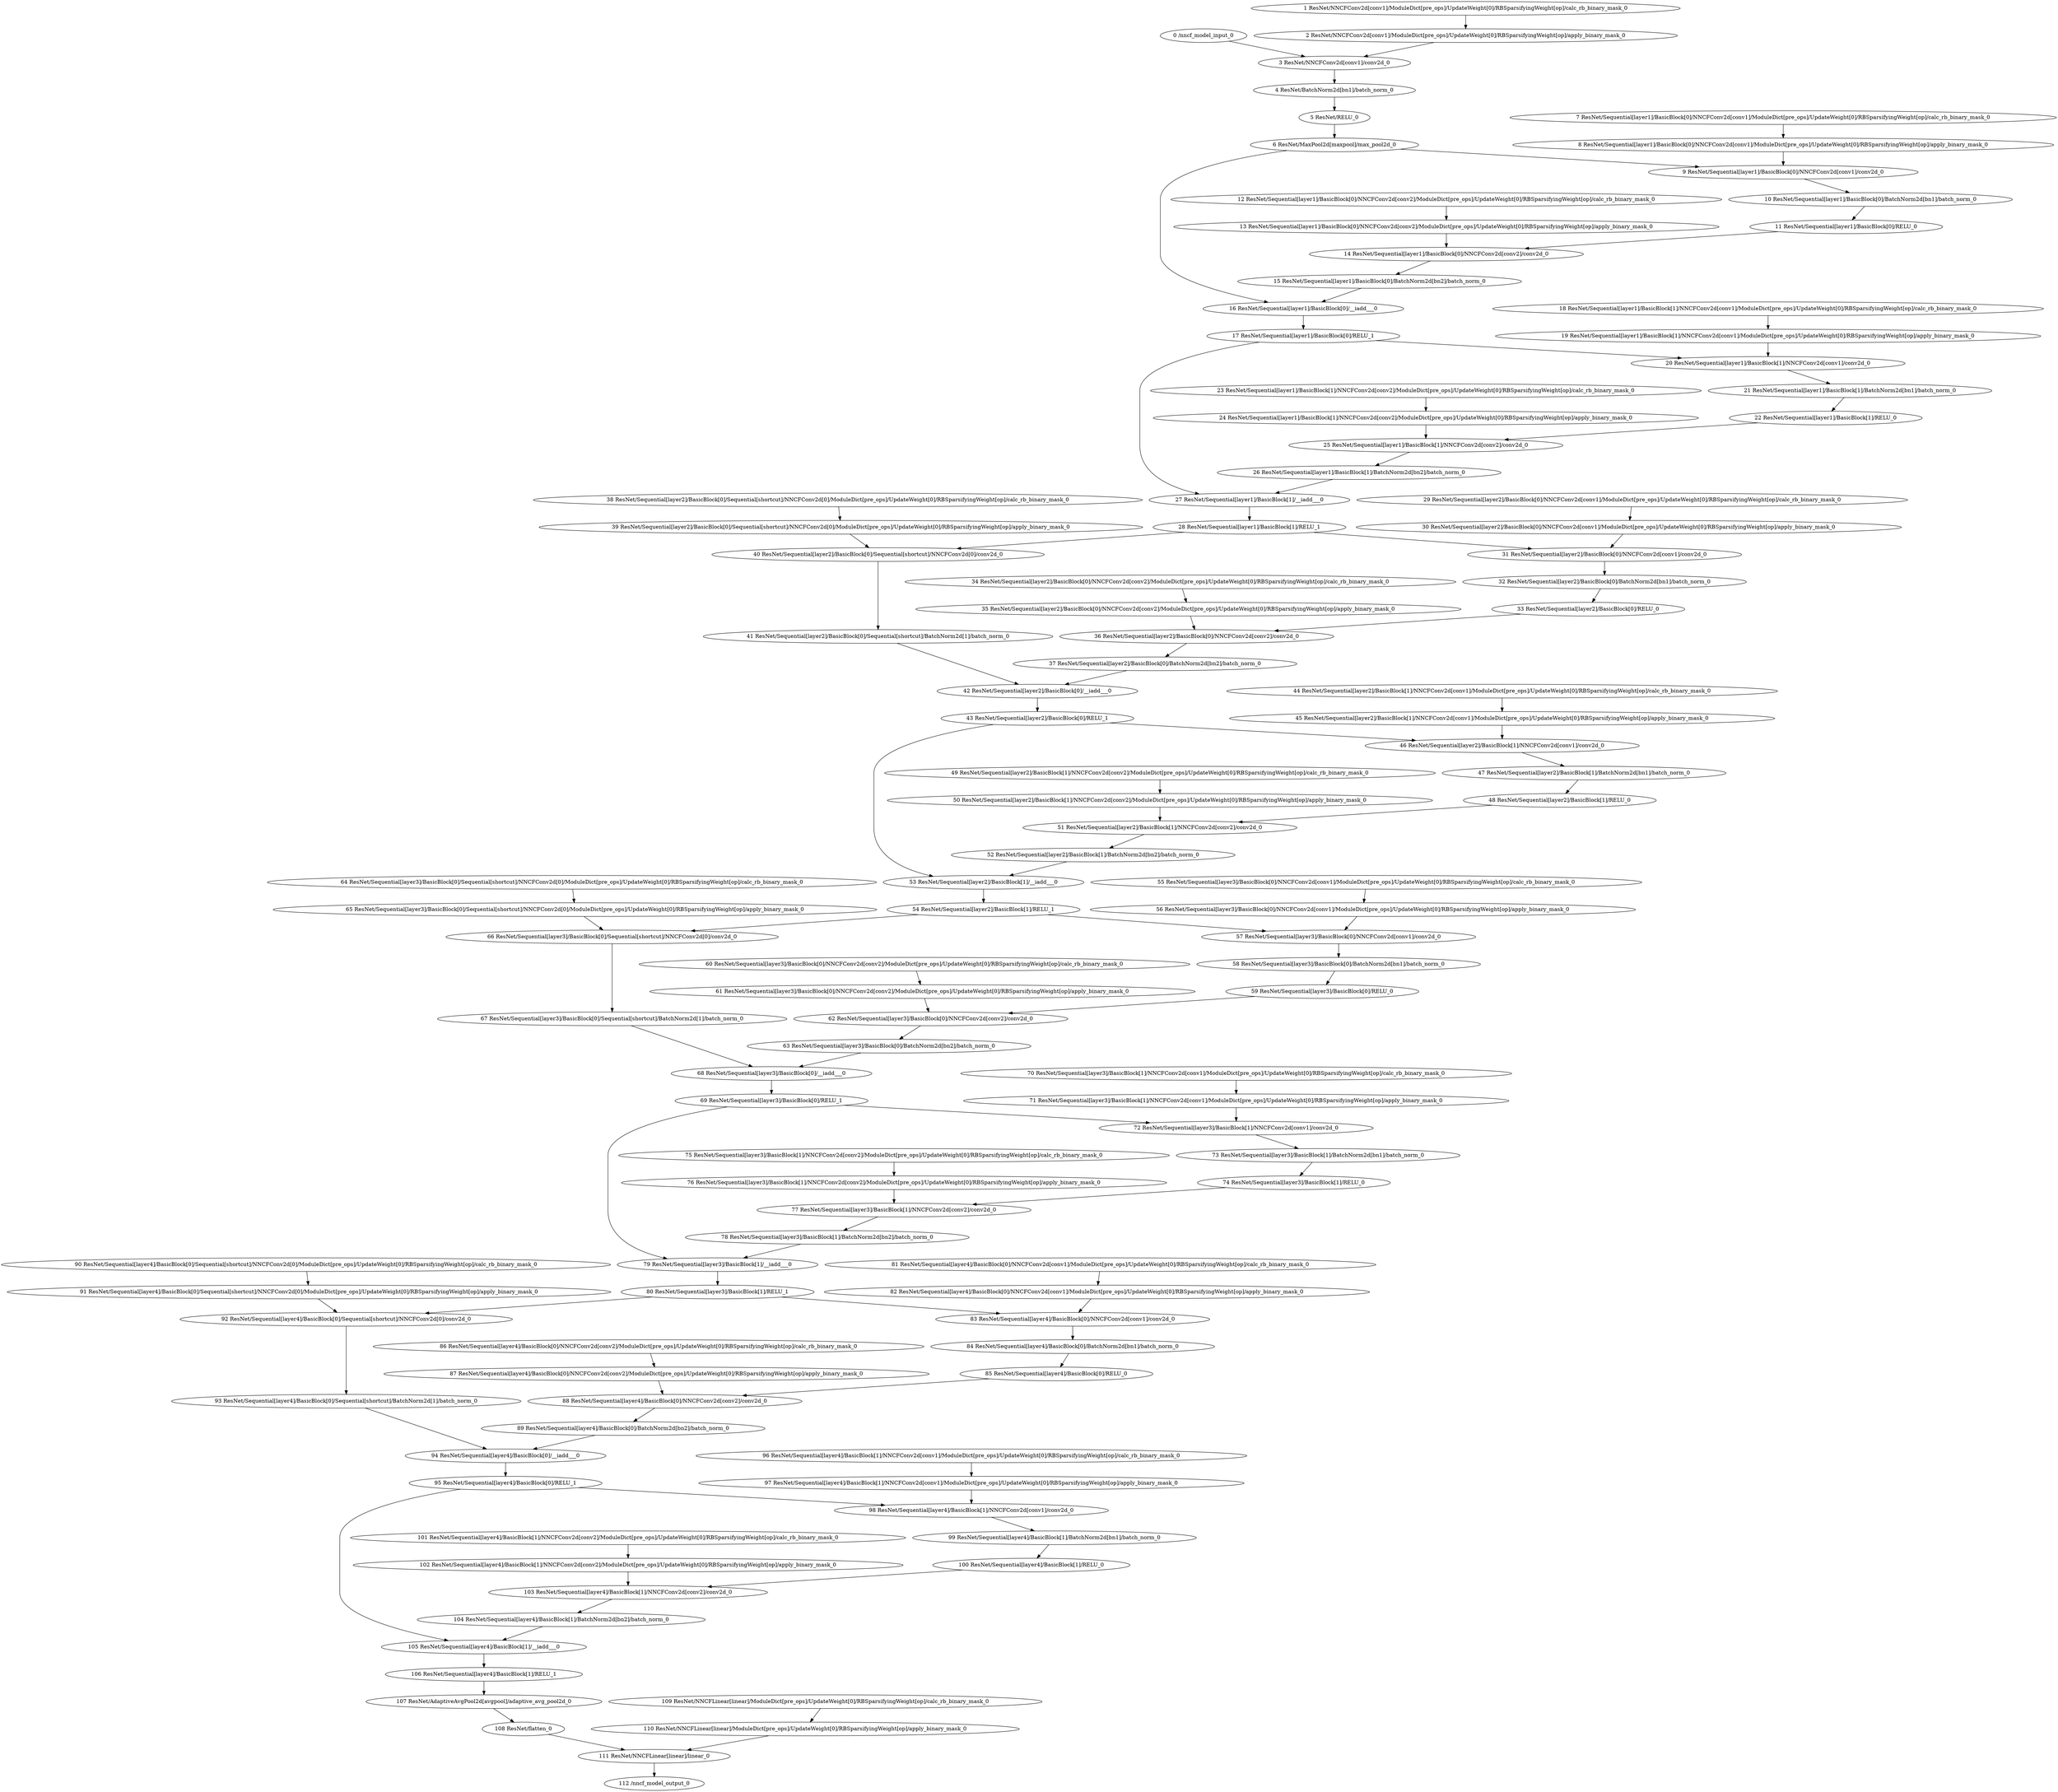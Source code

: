 strict digraph  {
"0 /nncf_model_input_0" [id=0, type=nncf_model_input];
"1 ResNet/NNCFConv2d[conv1]/ModuleDict[pre_ops]/UpdateWeight[0]/RBSparsifyingWeight[op]/calc_rb_binary_mask_0" [id=1, type=calc_rb_binary_mask];
"2 ResNet/NNCFConv2d[conv1]/ModuleDict[pre_ops]/UpdateWeight[0]/RBSparsifyingWeight[op]/apply_binary_mask_0" [id=2, type=apply_binary_mask];
"3 ResNet/NNCFConv2d[conv1]/conv2d_0" [id=3, type=conv2d];
"4 ResNet/BatchNorm2d[bn1]/batch_norm_0" [id=4, type=batch_norm];
"5 ResNet/RELU_0" [id=5, type=RELU];
"6 ResNet/MaxPool2d[maxpool]/max_pool2d_0" [id=6, type=max_pool2d];
"7 ResNet/Sequential[layer1]/BasicBlock[0]/NNCFConv2d[conv1]/ModuleDict[pre_ops]/UpdateWeight[0]/RBSparsifyingWeight[op]/calc_rb_binary_mask_0" [id=7, type=calc_rb_binary_mask];
"8 ResNet/Sequential[layer1]/BasicBlock[0]/NNCFConv2d[conv1]/ModuleDict[pre_ops]/UpdateWeight[0]/RBSparsifyingWeight[op]/apply_binary_mask_0" [id=8, type=apply_binary_mask];
"9 ResNet/Sequential[layer1]/BasicBlock[0]/NNCFConv2d[conv1]/conv2d_0" [id=9, type=conv2d];
"10 ResNet/Sequential[layer1]/BasicBlock[0]/BatchNorm2d[bn1]/batch_norm_0" [id=10, type=batch_norm];
"11 ResNet/Sequential[layer1]/BasicBlock[0]/RELU_0" [id=11, type=RELU];
"12 ResNet/Sequential[layer1]/BasicBlock[0]/NNCFConv2d[conv2]/ModuleDict[pre_ops]/UpdateWeight[0]/RBSparsifyingWeight[op]/calc_rb_binary_mask_0" [id=12, type=calc_rb_binary_mask];
"13 ResNet/Sequential[layer1]/BasicBlock[0]/NNCFConv2d[conv2]/ModuleDict[pre_ops]/UpdateWeight[0]/RBSparsifyingWeight[op]/apply_binary_mask_0" [id=13, type=apply_binary_mask];
"14 ResNet/Sequential[layer1]/BasicBlock[0]/NNCFConv2d[conv2]/conv2d_0" [id=14, type=conv2d];
"15 ResNet/Sequential[layer1]/BasicBlock[0]/BatchNorm2d[bn2]/batch_norm_0" [id=15, type=batch_norm];
"16 ResNet/Sequential[layer1]/BasicBlock[0]/__iadd___0" [id=16, type=__iadd__];
"17 ResNet/Sequential[layer1]/BasicBlock[0]/RELU_1" [id=17, type=RELU];
"18 ResNet/Sequential[layer1]/BasicBlock[1]/NNCFConv2d[conv1]/ModuleDict[pre_ops]/UpdateWeight[0]/RBSparsifyingWeight[op]/calc_rb_binary_mask_0" [id=18, type=calc_rb_binary_mask];
"19 ResNet/Sequential[layer1]/BasicBlock[1]/NNCFConv2d[conv1]/ModuleDict[pre_ops]/UpdateWeight[0]/RBSparsifyingWeight[op]/apply_binary_mask_0" [id=19, type=apply_binary_mask];
"20 ResNet/Sequential[layer1]/BasicBlock[1]/NNCFConv2d[conv1]/conv2d_0" [id=20, type=conv2d];
"21 ResNet/Sequential[layer1]/BasicBlock[1]/BatchNorm2d[bn1]/batch_norm_0" [id=21, type=batch_norm];
"22 ResNet/Sequential[layer1]/BasicBlock[1]/RELU_0" [id=22, type=RELU];
"23 ResNet/Sequential[layer1]/BasicBlock[1]/NNCFConv2d[conv2]/ModuleDict[pre_ops]/UpdateWeight[0]/RBSparsifyingWeight[op]/calc_rb_binary_mask_0" [id=23, type=calc_rb_binary_mask];
"24 ResNet/Sequential[layer1]/BasicBlock[1]/NNCFConv2d[conv2]/ModuleDict[pre_ops]/UpdateWeight[0]/RBSparsifyingWeight[op]/apply_binary_mask_0" [id=24, type=apply_binary_mask];
"25 ResNet/Sequential[layer1]/BasicBlock[1]/NNCFConv2d[conv2]/conv2d_0" [id=25, type=conv2d];
"26 ResNet/Sequential[layer1]/BasicBlock[1]/BatchNorm2d[bn2]/batch_norm_0" [id=26, type=batch_norm];
"27 ResNet/Sequential[layer1]/BasicBlock[1]/__iadd___0" [id=27, type=__iadd__];
"28 ResNet/Sequential[layer1]/BasicBlock[1]/RELU_1" [id=28, type=RELU];
"29 ResNet/Sequential[layer2]/BasicBlock[0]/NNCFConv2d[conv1]/ModuleDict[pre_ops]/UpdateWeight[0]/RBSparsifyingWeight[op]/calc_rb_binary_mask_0" [id=29, type=calc_rb_binary_mask];
"30 ResNet/Sequential[layer2]/BasicBlock[0]/NNCFConv2d[conv1]/ModuleDict[pre_ops]/UpdateWeight[0]/RBSparsifyingWeight[op]/apply_binary_mask_0" [id=30, type=apply_binary_mask];
"31 ResNet/Sequential[layer2]/BasicBlock[0]/NNCFConv2d[conv1]/conv2d_0" [id=31, type=conv2d];
"32 ResNet/Sequential[layer2]/BasicBlock[0]/BatchNorm2d[bn1]/batch_norm_0" [id=32, type=batch_norm];
"33 ResNet/Sequential[layer2]/BasicBlock[0]/RELU_0" [id=33, type=RELU];
"34 ResNet/Sequential[layer2]/BasicBlock[0]/NNCFConv2d[conv2]/ModuleDict[pre_ops]/UpdateWeight[0]/RBSparsifyingWeight[op]/calc_rb_binary_mask_0" [id=34, type=calc_rb_binary_mask];
"35 ResNet/Sequential[layer2]/BasicBlock[0]/NNCFConv2d[conv2]/ModuleDict[pre_ops]/UpdateWeight[0]/RBSparsifyingWeight[op]/apply_binary_mask_0" [id=35, type=apply_binary_mask];
"36 ResNet/Sequential[layer2]/BasicBlock[0]/NNCFConv2d[conv2]/conv2d_0" [id=36, type=conv2d];
"37 ResNet/Sequential[layer2]/BasicBlock[0]/BatchNorm2d[bn2]/batch_norm_0" [id=37, type=batch_norm];
"38 ResNet/Sequential[layer2]/BasicBlock[0]/Sequential[shortcut]/NNCFConv2d[0]/ModuleDict[pre_ops]/UpdateWeight[0]/RBSparsifyingWeight[op]/calc_rb_binary_mask_0" [id=38, type=calc_rb_binary_mask];
"39 ResNet/Sequential[layer2]/BasicBlock[0]/Sequential[shortcut]/NNCFConv2d[0]/ModuleDict[pre_ops]/UpdateWeight[0]/RBSparsifyingWeight[op]/apply_binary_mask_0" [id=39, type=apply_binary_mask];
"40 ResNet/Sequential[layer2]/BasicBlock[0]/Sequential[shortcut]/NNCFConv2d[0]/conv2d_0" [id=40, type=conv2d];
"41 ResNet/Sequential[layer2]/BasicBlock[0]/Sequential[shortcut]/BatchNorm2d[1]/batch_norm_0" [id=41, type=batch_norm];
"42 ResNet/Sequential[layer2]/BasicBlock[0]/__iadd___0" [id=42, type=__iadd__];
"43 ResNet/Sequential[layer2]/BasicBlock[0]/RELU_1" [id=43, type=RELU];
"44 ResNet/Sequential[layer2]/BasicBlock[1]/NNCFConv2d[conv1]/ModuleDict[pre_ops]/UpdateWeight[0]/RBSparsifyingWeight[op]/calc_rb_binary_mask_0" [id=44, type=calc_rb_binary_mask];
"45 ResNet/Sequential[layer2]/BasicBlock[1]/NNCFConv2d[conv1]/ModuleDict[pre_ops]/UpdateWeight[0]/RBSparsifyingWeight[op]/apply_binary_mask_0" [id=45, type=apply_binary_mask];
"46 ResNet/Sequential[layer2]/BasicBlock[1]/NNCFConv2d[conv1]/conv2d_0" [id=46, type=conv2d];
"47 ResNet/Sequential[layer2]/BasicBlock[1]/BatchNorm2d[bn1]/batch_norm_0" [id=47, type=batch_norm];
"48 ResNet/Sequential[layer2]/BasicBlock[1]/RELU_0" [id=48, type=RELU];
"49 ResNet/Sequential[layer2]/BasicBlock[1]/NNCFConv2d[conv2]/ModuleDict[pre_ops]/UpdateWeight[0]/RBSparsifyingWeight[op]/calc_rb_binary_mask_0" [id=49, type=calc_rb_binary_mask];
"50 ResNet/Sequential[layer2]/BasicBlock[1]/NNCFConv2d[conv2]/ModuleDict[pre_ops]/UpdateWeight[0]/RBSparsifyingWeight[op]/apply_binary_mask_0" [id=50, type=apply_binary_mask];
"51 ResNet/Sequential[layer2]/BasicBlock[1]/NNCFConv2d[conv2]/conv2d_0" [id=51, type=conv2d];
"52 ResNet/Sequential[layer2]/BasicBlock[1]/BatchNorm2d[bn2]/batch_norm_0" [id=52, type=batch_norm];
"53 ResNet/Sequential[layer2]/BasicBlock[1]/__iadd___0" [id=53, type=__iadd__];
"54 ResNet/Sequential[layer2]/BasicBlock[1]/RELU_1" [id=54, type=RELU];
"55 ResNet/Sequential[layer3]/BasicBlock[0]/NNCFConv2d[conv1]/ModuleDict[pre_ops]/UpdateWeight[0]/RBSparsifyingWeight[op]/calc_rb_binary_mask_0" [id=55, type=calc_rb_binary_mask];
"56 ResNet/Sequential[layer3]/BasicBlock[0]/NNCFConv2d[conv1]/ModuleDict[pre_ops]/UpdateWeight[0]/RBSparsifyingWeight[op]/apply_binary_mask_0" [id=56, type=apply_binary_mask];
"57 ResNet/Sequential[layer3]/BasicBlock[0]/NNCFConv2d[conv1]/conv2d_0" [id=57, type=conv2d];
"58 ResNet/Sequential[layer3]/BasicBlock[0]/BatchNorm2d[bn1]/batch_norm_0" [id=58, type=batch_norm];
"59 ResNet/Sequential[layer3]/BasicBlock[0]/RELU_0" [id=59, type=RELU];
"60 ResNet/Sequential[layer3]/BasicBlock[0]/NNCFConv2d[conv2]/ModuleDict[pre_ops]/UpdateWeight[0]/RBSparsifyingWeight[op]/calc_rb_binary_mask_0" [id=60, type=calc_rb_binary_mask];
"61 ResNet/Sequential[layer3]/BasicBlock[0]/NNCFConv2d[conv2]/ModuleDict[pre_ops]/UpdateWeight[0]/RBSparsifyingWeight[op]/apply_binary_mask_0" [id=61, type=apply_binary_mask];
"62 ResNet/Sequential[layer3]/BasicBlock[0]/NNCFConv2d[conv2]/conv2d_0" [id=62, type=conv2d];
"63 ResNet/Sequential[layer3]/BasicBlock[0]/BatchNorm2d[bn2]/batch_norm_0" [id=63, type=batch_norm];
"64 ResNet/Sequential[layer3]/BasicBlock[0]/Sequential[shortcut]/NNCFConv2d[0]/ModuleDict[pre_ops]/UpdateWeight[0]/RBSparsifyingWeight[op]/calc_rb_binary_mask_0" [id=64, type=calc_rb_binary_mask];
"65 ResNet/Sequential[layer3]/BasicBlock[0]/Sequential[shortcut]/NNCFConv2d[0]/ModuleDict[pre_ops]/UpdateWeight[0]/RBSparsifyingWeight[op]/apply_binary_mask_0" [id=65, type=apply_binary_mask];
"66 ResNet/Sequential[layer3]/BasicBlock[0]/Sequential[shortcut]/NNCFConv2d[0]/conv2d_0" [id=66, type=conv2d];
"67 ResNet/Sequential[layer3]/BasicBlock[0]/Sequential[shortcut]/BatchNorm2d[1]/batch_norm_0" [id=67, type=batch_norm];
"68 ResNet/Sequential[layer3]/BasicBlock[0]/__iadd___0" [id=68, type=__iadd__];
"69 ResNet/Sequential[layer3]/BasicBlock[0]/RELU_1" [id=69, type=RELU];
"70 ResNet/Sequential[layer3]/BasicBlock[1]/NNCFConv2d[conv1]/ModuleDict[pre_ops]/UpdateWeight[0]/RBSparsifyingWeight[op]/calc_rb_binary_mask_0" [id=70, type=calc_rb_binary_mask];
"71 ResNet/Sequential[layer3]/BasicBlock[1]/NNCFConv2d[conv1]/ModuleDict[pre_ops]/UpdateWeight[0]/RBSparsifyingWeight[op]/apply_binary_mask_0" [id=71, type=apply_binary_mask];
"72 ResNet/Sequential[layer3]/BasicBlock[1]/NNCFConv2d[conv1]/conv2d_0" [id=72, type=conv2d];
"73 ResNet/Sequential[layer3]/BasicBlock[1]/BatchNorm2d[bn1]/batch_norm_0" [id=73, type=batch_norm];
"74 ResNet/Sequential[layer3]/BasicBlock[1]/RELU_0" [id=74, type=RELU];
"75 ResNet/Sequential[layer3]/BasicBlock[1]/NNCFConv2d[conv2]/ModuleDict[pre_ops]/UpdateWeight[0]/RBSparsifyingWeight[op]/calc_rb_binary_mask_0" [id=75, type=calc_rb_binary_mask];
"76 ResNet/Sequential[layer3]/BasicBlock[1]/NNCFConv2d[conv2]/ModuleDict[pre_ops]/UpdateWeight[0]/RBSparsifyingWeight[op]/apply_binary_mask_0" [id=76, type=apply_binary_mask];
"77 ResNet/Sequential[layer3]/BasicBlock[1]/NNCFConv2d[conv2]/conv2d_0" [id=77, type=conv2d];
"78 ResNet/Sequential[layer3]/BasicBlock[1]/BatchNorm2d[bn2]/batch_norm_0" [id=78, type=batch_norm];
"79 ResNet/Sequential[layer3]/BasicBlock[1]/__iadd___0" [id=79, type=__iadd__];
"80 ResNet/Sequential[layer3]/BasicBlock[1]/RELU_1" [id=80, type=RELU];
"81 ResNet/Sequential[layer4]/BasicBlock[0]/NNCFConv2d[conv1]/ModuleDict[pre_ops]/UpdateWeight[0]/RBSparsifyingWeight[op]/calc_rb_binary_mask_0" [id=81, type=calc_rb_binary_mask];
"82 ResNet/Sequential[layer4]/BasicBlock[0]/NNCFConv2d[conv1]/ModuleDict[pre_ops]/UpdateWeight[0]/RBSparsifyingWeight[op]/apply_binary_mask_0" [id=82, type=apply_binary_mask];
"83 ResNet/Sequential[layer4]/BasicBlock[0]/NNCFConv2d[conv1]/conv2d_0" [id=83, type=conv2d];
"84 ResNet/Sequential[layer4]/BasicBlock[0]/BatchNorm2d[bn1]/batch_norm_0" [id=84, type=batch_norm];
"85 ResNet/Sequential[layer4]/BasicBlock[0]/RELU_0" [id=85, type=RELU];
"86 ResNet/Sequential[layer4]/BasicBlock[0]/NNCFConv2d[conv2]/ModuleDict[pre_ops]/UpdateWeight[0]/RBSparsifyingWeight[op]/calc_rb_binary_mask_0" [id=86, type=calc_rb_binary_mask];
"87 ResNet/Sequential[layer4]/BasicBlock[0]/NNCFConv2d[conv2]/ModuleDict[pre_ops]/UpdateWeight[0]/RBSparsifyingWeight[op]/apply_binary_mask_0" [id=87, type=apply_binary_mask];
"88 ResNet/Sequential[layer4]/BasicBlock[0]/NNCFConv2d[conv2]/conv2d_0" [id=88, type=conv2d];
"89 ResNet/Sequential[layer4]/BasicBlock[0]/BatchNorm2d[bn2]/batch_norm_0" [id=89, type=batch_norm];
"90 ResNet/Sequential[layer4]/BasicBlock[0]/Sequential[shortcut]/NNCFConv2d[0]/ModuleDict[pre_ops]/UpdateWeight[0]/RBSparsifyingWeight[op]/calc_rb_binary_mask_0" [id=90, type=calc_rb_binary_mask];
"91 ResNet/Sequential[layer4]/BasicBlock[0]/Sequential[shortcut]/NNCFConv2d[0]/ModuleDict[pre_ops]/UpdateWeight[0]/RBSparsifyingWeight[op]/apply_binary_mask_0" [id=91, type=apply_binary_mask];
"92 ResNet/Sequential[layer4]/BasicBlock[0]/Sequential[shortcut]/NNCFConv2d[0]/conv2d_0" [id=92, type=conv2d];
"93 ResNet/Sequential[layer4]/BasicBlock[0]/Sequential[shortcut]/BatchNorm2d[1]/batch_norm_0" [id=93, type=batch_norm];
"94 ResNet/Sequential[layer4]/BasicBlock[0]/__iadd___0" [id=94, type=__iadd__];
"95 ResNet/Sequential[layer4]/BasicBlock[0]/RELU_1" [id=95, type=RELU];
"96 ResNet/Sequential[layer4]/BasicBlock[1]/NNCFConv2d[conv1]/ModuleDict[pre_ops]/UpdateWeight[0]/RBSparsifyingWeight[op]/calc_rb_binary_mask_0" [id=96, type=calc_rb_binary_mask];
"97 ResNet/Sequential[layer4]/BasicBlock[1]/NNCFConv2d[conv1]/ModuleDict[pre_ops]/UpdateWeight[0]/RBSparsifyingWeight[op]/apply_binary_mask_0" [id=97, type=apply_binary_mask];
"98 ResNet/Sequential[layer4]/BasicBlock[1]/NNCFConv2d[conv1]/conv2d_0" [id=98, type=conv2d];
"99 ResNet/Sequential[layer4]/BasicBlock[1]/BatchNorm2d[bn1]/batch_norm_0" [id=99, type=batch_norm];
"100 ResNet/Sequential[layer4]/BasicBlock[1]/RELU_0" [id=100, type=RELU];
"101 ResNet/Sequential[layer4]/BasicBlock[1]/NNCFConv2d[conv2]/ModuleDict[pre_ops]/UpdateWeight[0]/RBSparsifyingWeight[op]/calc_rb_binary_mask_0" [id=101, type=calc_rb_binary_mask];
"102 ResNet/Sequential[layer4]/BasicBlock[1]/NNCFConv2d[conv2]/ModuleDict[pre_ops]/UpdateWeight[0]/RBSparsifyingWeight[op]/apply_binary_mask_0" [id=102, type=apply_binary_mask];
"103 ResNet/Sequential[layer4]/BasicBlock[1]/NNCFConv2d[conv2]/conv2d_0" [id=103, type=conv2d];
"104 ResNet/Sequential[layer4]/BasicBlock[1]/BatchNorm2d[bn2]/batch_norm_0" [id=104, type=batch_norm];
"105 ResNet/Sequential[layer4]/BasicBlock[1]/__iadd___0" [id=105, type=__iadd__];
"106 ResNet/Sequential[layer4]/BasicBlock[1]/RELU_1" [id=106, type=RELU];
"107 ResNet/AdaptiveAvgPool2d[avgpool]/adaptive_avg_pool2d_0" [id=107, type=adaptive_avg_pool2d];
"108 ResNet/flatten_0" [id=108, type=flatten];
"109 ResNet/NNCFLinear[linear]/ModuleDict[pre_ops]/UpdateWeight[0]/RBSparsifyingWeight[op]/calc_rb_binary_mask_0" [id=109, type=calc_rb_binary_mask];
"110 ResNet/NNCFLinear[linear]/ModuleDict[pre_ops]/UpdateWeight[0]/RBSparsifyingWeight[op]/apply_binary_mask_0" [id=110, type=apply_binary_mask];
"111 ResNet/NNCFLinear[linear]/linear_0" [id=111, type=linear];
"112 /nncf_model_output_0" [id=112, type=nncf_model_output];
"0 /nncf_model_input_0" -> "3 ResNet/NNCFConv2d[conv1]/conv2d_0";
"1 ResNet/NNCFConv2d[conv1]/ModuleDict[pre_ops]/UpdateWeight[0]/RBSparsifyingWeight[op]/calc_rb_binary_mask_0" -> "2 ResNet/NNCFConv2d[conv1]/ModuleDict[pre_ops]/UpdateWeight[0]/RBSparsifyingWeight[op]/apply_binary_mask_0";
"2 ResNet/NNCFConv2d[conv1]/ModuleDict[pre_ops]/UpdateWeight[0]/RBSparsifyingWeight[op]/apply_binary_mask_0" -> "3 ResNet/NNCFConv2d[conv1]/conv2d_0";
"3 ResNet/NNCFConv2d[conv1]/conv2d_0" -> "4 ResNet/BatchNorm2d[bn1]/batch_norm_0";
"4 ResNet/BatchNorm2d[bn1]/batch_norm_0" -> "5 ResNet/RELU_0";
"5 ResNet/RELU_0" -> "6 ResNet/MaxPool2d[maxpool]/max_pool2d_0";
"6 ResNet/MaxPool2d[maxpool]/max_pool2d_0" -> "9 ResNet/Sequential[layer1]/BasicBlock[0]/NNCFConv2d[conv1]/conv2d_0";
"7 ResNet/Sequential[layer1]/BasicBlock[0]/NNCFConv2d[conv1]/ModuleDict[pre_ops]/UpdateWeight[0]/RBSparsifyingWeight[op]/calc_rb_binary_mask_0" -> "8 ResNet/Sequential[layer1]/BasicBlock[0]/NNCFConv2d[conv1]/ModuleDict[pre_ops]/UpdateWeight[0]/RBSparsifyingWeight[op]/apply_binary_mask_0";
"8 ResNet/Sequential[layer1]/BasicBlock[0]/NNCFConv2d[conv1]/ModuleDict[pre_ops]/UpdateWeight[0]/RBSparsifyingWeight[op]/apply_binary_mask_0" -> "9 ResNet/Sequential[layer1]/BasicBlock[0]/NNCFConv2d[conv1]/conv2d_0";
"6 ResNet/MaxPool2d[maxpool]/max_pool2d_0" -> "16 ResNet/Sequential[layer1]/BasicBlock[0]/__iadd___0";
"9 ResNet/Sequential[layer1]/BasicBlock[0]/NNCFConv2d[conv1]/conv2d_0" -> "10 ResNet/Sequential[layer1]/BasicBlock[0]/BatchNorm2d[bn1]/batch_norm_0";
"10 ResNet/Sequential[layer1]/BasicBlock[0]/BatchNorm2d[bn1]/batch_norm_0" -> "11 ResNet/Sequential[layer1]/BasicBlock[0]/RELU_0";
"11 ResNet/Sequential[layer1]/BasicBlock[0]/RELU_0" -> "14 ResNet/Sequential[layer1]/BasicBlock[0]/NNCFConv2d[conv2]/conv2d_0";
"12 ResNet/Sequential[layer1]/BasicBlock[0]/NNCFConv2d[conv2]/ModuleDict[pre_ops]/UpdateWeight[0]/RBSparsifyingWeight[op]/calc_rb_binary_mask_0" -> "13 ResNet/Sequential[layer1]/BasicBlock[0]/NNCFConv2d[conv2]/ModuleDict[pre_ops]/UpdateWeight[0]/RBSparsifyingWeight[op]/apply_binary_mask_0";
"13 ResNet/Sequential[layer1]/BasicBlock[0]/NNCFConv2d[conv2]/ModuleDict[pre_ops]/UpdateWeight[0]/RBSparsifyingWeight[op]/apply_binary_mask_0" -> "14 ResNet/Sequential[layer1]/BasicBlock[0]/NNCFConv2d[conv2]/conv2d_0";
"14 ResNet/Sequential[layer1]/BasicBlock[0]/NNCFConv2d[conv2]/conv2d_0" -> "15 ResNet/Sequential[layer1]/BasicBlock[0]/BatchNorm2d[bn2]/batch_norm_0";
"15 ResNet/Sequential[layer1]/BasicBlock[0]/BatchNorm2d[bn2]/batch_norm_0" -> "16 ResNet/Sequential[layer1]/BasicBlock[0]/__iadd___0";
"16 ResNet/Sequential[layer1]/BasicBlock[0]/__iadd___0" -> "17 ResNet/Sequential[layer1]/BasicBlock[0]/RELU_1";
"17 ResNet/Sequential[layer1]/BasicBlock[0]/RELU_1" -> "20 ResNet/Sequential[layer1]/BasicBlock[1]/NNCFConv2d[conv1]/conv2d_0";
"17 ResNet/Sequential[layer1]/BasicBlock[0]/RELU_1" -> "27 ResNet/Sequential[layer1]/BasicBlock[1]/__iadd___0";
"18 ResNet/Sequential[layer1]/BasicBlock[1]/NNCFConv2d[conv1]/ModuleDict[pre_ops]/UpdateWeight[0]/RBSparsifyingWeight[op]/calc_rb_binary_mask_0" -> "19 ResNet/Sequential[layer1]/BasicBlock[1]/NNCFConv2d[conv1]/ModuleDict[pre_ops]/UpdateWeight[0]/RBSparsifyingWeight[op]/apply_binary_mask_0";
"19 ResNet/Sequential[layer1]/BasicBlock[1]/NNCFConv2d[conv1]/ModuleDict[pre_ops]/UpdateWeight[0]/RBSparsifyingWeight[op]/apply_binary_mask_0" -> "20 ResNet/Sequential[layer1]/BasicBlock[1]/NNCFConv2d[conv1]/conv2d_0";
"20 ResNet/Sequential[layer1]/BasicBlock[1]/NNCFConv2d[conv1]/conv2d_0" -> "21 ResNet/Sequential[layer1]/BasicBlock[1]/BatchNorm2d[bn1]/batch_norm_0";
"21 ResNet/Sequential[layer1]/BasicBlock[1]/BatchNorm2d[bn1]/batch_norm_0" -> "22 ResNet/Sequential[layer1]/BasicBlock[1]/RELU_0";
"22 ResNet/Sequential[layer1]/BasicBlock[1]/RELU_0" -> "25 ResNet/Sequential[layer1]/BasicBlock[1]/NNCFConv2d[conv2]/conv2d_0";
"23 ResNet/Sequential[layer1]/BasicBlock[1]/NNCFConv2d[conv2]/ModuleDict[pre_ops]/UpdateWeight[0]/RBSparsifyingWeight[op]/calc_rb_binary_mask_0" -> "24 ResNet/Sequential[layer1]/BasicBlock[1]/NNCFConv2d[conv2]/ModuleDict[pre_ops]/UpdateWeight[0]/RBSparsifyingWeight[op]/apply_binary_mask_0";
"24 ResNet/Sequential[layer1]/BasicBlock[1]/NNCFConv2d[conv2]/ModuleDict[pre_ops]/UpdateWeight[0]/RBSparsifyingWeight[op]/apply_binary_mask_0" -> "25 ResNet/Sequential[layer1]/BasicBlock[1]/NNCFConv2d[conv2]/conv2d_0";
"25 ResNet/Sequential[layer1]/BasicBlock[1]/NNCFConv2d[conv2]/conv2d_0" -> "26 ResNet/Sequential[layer1]/BasicBlock[1]/BatchNorm2d[bn2]/batch_norm_0";
"26 ResNet/Sequential[layer1]/BasicBlock[1]/BatchNorm2d[bn2]/batch_norm_0" -> "27 ResNet/Sequential[layer1]/BasicBlock[1]/__iadd___0";
"27 ResNet/Sequential[layer1]/BasicBlock[1]/__iadd___0" -> "28 ResNet/Sequential[layer1]/BasicBlock[1]/RELU_1";
"28 ResNet/Sequential[layer1]/BasicBlock[1]/RELU_1" -> "31 ResNet/Sequential[layer2]/BasicBlock[0]/NNCFConv2d[conv1]/conv2d_0";
"28 ResNet/Sequential[layer1]/BasicBlock[1]/RELU_1" -> "40 ResNet/Sequential[layer2]/BasicBlock[0]/Sequential[shortcut]/NNCFConv2d[0]/conv2d_0";
"29 ResNet/Sequential[layer2]/BasicBlock[0]/NNCFConv2d[conv1]/ModuleDict[pre_ops]/UpdateWeight[0]/RBSparsifyingWeight[op]/calc_rb_binary_mask_0" -> "30 ResNet/Sequential[layer2]/BasicBlock[0]/NNCFConv2d[conv1]/ModuleDict[pre_ops]/UpdateWeight[0]/RBSparsifyingWeight[op]/apply_binary_mask_0";
"30 ResNet/Sequential[layer2]/BasicBlock[0]/NNCFConv2d[conv1]/ModuleDict[pre_ops]/UpdateWeight[0]/RBSparsifyingWeight[op]/apply_binary_mask_0" -> "31 ResNet/Sequential[layer2]/BasicBlock[0]/NNCFConv2d[conv1]/conv2d_0";
"31 ResNet/Sequential[layer2]/BasicBlock[0]/NNCFConv2d[conv1]/conv2d_0" -> "32 ResNet/Sequential[layer2]/BasicBlock[0]/BatchNorm2d[bn1]/batch_norm_0";
"32 ResNet/Sequential[layer2]/BasicBlock[0]/BatchNorm2d[bn1]/batch_norm_0" -> "33 ResNet/Sequential[layer2]/BasicBlock[0]/RELU_0";
"33 ResNet/Sequential[layer2]/BasicBlock[0]/RELU_0" -> "36 ResNet/Sequential[layer2]/BasicBlock[0]/NNCFConv2d[conv2]/conv2d_0";
"34 ResNet/Sequential[layer2]/BasicBlock[0]/NNCFConv2d[conv2]/ModuleDict[pre_ops]/UpdateWeight[0]/RBSparsifyingWeight[op]/calc_rb_binary_mask_0" -> "35 ResNet/Sequential[layer2]/BasicBlock[0]/NNCFConv2d[conv2]/ModuleDict[pre_ops]/UpdateWeight[0]/RBSparsifyingWeight[op]/apply_binary_mask_0";
"35 ResNet/Sequential[layer2]/BasicBlock[0]/NNCFConv2d[conv2]/ModuleDict[pre_ops]/UpdateWeight[0]/RBSparsifyingWeight[op]/apply_binary_mask_0" -> "36 ResNet/Sequential[layer2]/BasicBlock[0]/NNCFConv2d[conv2]/conv2d_0";
"36 ResNet/Sequential[layer2]/BasicBlock[0]/NNCFConv2d[conv2]/conv2d_0" -> "37 ResNet/Sequential[layer2]/BasicBlock[0]/BatchNorm2d[bn2]/batch_norm_0";
"37 ResNet/Sequential[layer2]/BasicBlock[0]/BatchNorm2d[bn2]/batch_norm_0" -> "42 ResNet/Sequential[layer2]/BasicBlock[0]/__iadd___0";
"38 ResNet/Sequential[layer2]/BasicBlock[0]/Sequential[shortcut]/NNCFConv2d[0]/ModuleDict[pre_ops]/UpdateWeight[0]/RBSparsifyingWeight[op]/calc_rb_binary_mask_0" -> "39 ResNet/Sequential[layer2]/BasicBlock[0]/Sequential[shortcut]/NNCFConv2d[0]/ModuleDict[pre_ops]/UpdateWeight[0]/RBSparsifyingWeight[op]/apply_binary_mask_0";
"39 ResNet/Sequential[layer2]/BasicBlock[0]/Sequential[shortcut]/NNCFConv2d[0]/ModuleDict[pre_ops]/UpdateWeight[0]/RBSparsifyingWeight[op]/apply_binary_mask_0" -> "40 ResNet/Sequential[layer2]/BasicBlock[0]/Sequential[shortcut]/NNCFConv2d[0]/conv2d_0";
"40 ResNet/Sequential[layer2]/BasicBlock[0]/Sequential[shortcut]/NNCFConv2d[0]/conv2d_0" -> "41 ResNet/Sequential[layer2]/BasicBlock[0]/Sequential[shortcut]/BatchNorm2d[1]/batch_norm_0";
"41 ResNet/Sequential[layer2]/BasicBlock[0]/Sequential[shortcut]/BatchNorm2d[1]/batch_norm_0" -> "42 ResNet/Sequential[layer2]/BasicBlock[0]/__iadd___0";
"42 ResNet/Sequential[layer2]/BasicBlock[0]/__iadd___0" -> "43 ResNet/Sequential[layer2]/BasicBlock[0]/RELU_1";
"43 ResNet/Sequential[layer2]/BasicBlock[0]/RELU_1" -> "46 ResNet/Sequential[layer2]/BasicBlock[1]/NNCFConv2d[conv1]/conv2d_0";
"43 ResNet/Sequential[layer2]/BasicBlock[0]/RELU_1" -> "53 ResNet/Sequential[layer2]/BasicBlock[1]/__iadd___0";
"44 ResNet/Sequential[layer2]/BasicBlock[1]/NNCFConv2d[conv1]/ModuleDict[pre_ops]/UpdateWeight[0]/RBSparsifyingWeight[op]/calc_rb_binary_mask_0" -> "45 ResNet/Sequential[layer2]/BasicBlock[1]/NNCFConv2d[conv1]/ModuleDict[pre_ops]/UpdateWeight[0]/RBSparsifyingWeight[op]/apply_binary_mask_0";
"45 ResNet/Sequential[layer2]/BasicBlock[1]/NNCFConv2d[conv1]/ModuleDict[pre_ops]/UpdateWeight[0]/RBSparsifyingWeight[op]/apply_binary_mask_0" -> "46 ResNet/Sequential[layer2]/BasicBlock[1]/NNCFConv2d[conv1]/conv2d_0";
"46 ResNet/Sequential[layer2]/BasicBlock[1]/NNCFConv2d[conv1]/conv2d_0" -> "47 ResNet/Sequential[layer2]/BasicBlock[1]/BatchNorm2d[bn1]/batch_norm_0";
"47 ResNet/Sequential[layer2]/BasicBlock[1]/BatchNorm2d[bn1]/batch_norm_0" -> "48 ResNet/Sequential[layer2]/BasicBlock[1]/RELU_0";
"48 ResNet/Sequential[layer2]/BasicBlock[1]/RELU_0" -> "51 ResNet/Sequential[layer2]/BasicBlock[1]/NNCFConv2d[conv2]/conv2d_0";
"49 ResNet/Sequential[layer2]/BasicBlock[1]/NNCFConv2d[conv2]/ModuleDict[pre_ops]/UpdateWeight[0]/RBSparsifyingWeight[op]/calc_rb_binary_mask_0" -> "50 ResNet/Sequential[layer2]/BasicBlock[1]/NNCFConv2d[conv2]/ModuleDict[pre_ops]/UpdateWeight[0]/RBSparsifyingWeight[op]/apply_binary_mask_0";
"50 ResNet/Sequential[layer2]/BasicBlock[1]/NNCFConv2d[conv2]/ModuleDict[pre_ops]/UpdateWeight[0]/RBSparsifyingWeight[op]/apply_binary_mask_0" -> "51 ResNet/Sequential[layer2]/BasicBlock[1]/NNCFConv2d[conv2]/conv2d_0";
"51 ResNet/Sequential[layer2]/BasicBlock[1]/NNCFConv2d[conv2]/conv2d_0" -> "52 ResNet/Sequential[layer2]/BasicBlock[1]/BatchNorm2d[bn2]/batch_norm_0";
"52 ResNet/Sequential[layer2]/BasicBlock[1]/BatchNorm2d[bn2]/batch_norm_0" -> "53 ResNet/Sequential[layer2]/BasicBlock[1]/__iadd___0";
"53 ResNet/Sequential[layer2]/BasicBlock[1]/__iadd___0" -> "54 ResNet/Sequential[layer2]/BasicBlock[1]/RELU_1";
"54 ResNet/Sequential[layer2]/BasicBlock[1]/RELU_1" -> "57 ResNet/Sequential[layer3]/BasicBlock[0]/NNCFConv2d[conv1]/conv2d_0";
"54 ResNet/Sequential[layer2]/BasicBlock[1]/RELU_1" -> "66 ResNet/Sequential[layer3]/BasicBlock[0]/Sequential[shortcut]/NNCFConv2d[0]/conv2d_0";
"55 ResNet/Sequential[layer3]/BasicBlock[0]/NNCFConv2d[conv1]/ModuleDict[pre_ops]/UpdateWeight[0]/RBSparsifyingWeight[op]/calc_rb_binary_mask_0" -> "56 ResNet/Sequential[layer3]/BasicBlock[0]/NNCFConv2d[conv1]/ModuleDict[pre_ops]/UpdateWeight[0]/RBSparsifyingWeight[op]/apply_binary_mask_0";
"56 ResNet/Sequential[layer3]/BasicBlock[0]/NNCFConv2d[conv1]/ModuleDict[pre_ops]/UpdateWeight[0]/RBSparsifyingWeight[op]/apply_binary_mask_0" -> "57 ResNet/Sequential[layer3]/BasicBlock[0]/NNCFConv2d[conv1]/conv2d_0";
"57 ResNet/Sequential[layer3]/BasicBlock[0]/NNCFConv2d[conv1]/conv2d_0" -> "58 ResNet/Sequential[layer3]/BasicBlock[0]/BatchNorm2d[bn1]/batch_norm_0";
"58 ResNet/Sequential[layer3]/BasicBlock[0]/BatchNorm2d[bn1]/batch_norm_0" -> "59 ResNet/Sequential[layer3]/BasicBlock[0]/RELU_0";
"59 ResNet/Sequential[layer3]/BasicBlock[0]/RELU_0" -> "62 ResNet/Sequential[layer3]/BasicBlock[0]/NNCFConv2d[conv2]/conv2d_0";
"60 ResNet/Sequential[layer3]/BasicBlock[0]/NNCFConv2d[conv2]/ModuleDict[pre_ops]/UpdateWeight[0]/RBSparsifyingWeight[op]/calc_rb_binary_mask_0" -> "61 ResNet/Sequential[layer3]/BasicBlock[0]/NNCFConv2d[conv2]/ModuleDict[pre_ops]/UpdateWeight[0]/RBSparsifyingWeight[op]/apply_binary_mask_0";
"61 ResNet/Sequential[layer3]/BasicBlock[0]/NNCFConv2d[conv2]/ModuleDict[pre_ops]/UpdateWeight[0]/RBSparsifyingWeight[op]/apply_binary_mask_0" -> "62 ResNet/Sequential[layer3]/BasicBlock[0]/NNCFConv2d[conv2]/conv2d_0";
"62 ResNet/Sequential[layer3]/BasicBlock[0]/NNCFConv2d[conv2]/conv2d_0" -> "63 ResNet/Sequential[layer3]/BasicBlock[0]/BatchNorm2d[bn2]/batch_norm_0";
"63 ResNet/Sequential[layer3]/BasicBlock[0]/BatchNorm2d[bn2]/batch_norm_0" -> "68 ResNet/Sequential[layer3]/BasicBlock[0]/__iadd___0";
"64 ResNet/Sequential[layer3]/BasicBlock[0]/Sequential[shortcut]/NNCFConv2d[0]/ModuleDict[pre_ops]/UpdateWeight[0]/RBSparsifyingWeight[op]/calc_rb_binary_mask_0" -> "65 ResNet/Sequential[layer3]/BasicBlock[0]/Sequential[shortcut]/NNCFConv2d[0]/ModuleDict[pre_ops]/UpdateWeight[0]/RBSparsifyingWeight[op]/apply_binary_mask_0";
"65 ResNet/Sequential[layer3]/BasicBlock[0]/Sequential[shortcut]/NNCFConv2d[0]/ModuleDict[pre_ops]/UpdateWeight[0]/RBSparsifyingWeight[op]/apply_binary_mask_0" -> "66 ResNet/Sequential[layer3]/BasicBlock[0]/Sequential[shortcut]/NNCFConv2d[0]/conv2d_0";
"66 ResNet/Sequential[layer3]/BasicBlock[0]/Sequential[shortcut]/NNCFConv2d[0]/conv2d_0" -> "67 ResNet/Sequential[layer3]/BasicBlock[0]/Sequential[shortcut]/BatchNorm2d[1]/batch_norm_0";
"67 ResNet/Sequential[layer3]/BasicBlock[0]/Sequential[shortcut]/BatchNorm2d[1]/batch_norm_0" -> "68 ResNet/Sequential[layer3]/BasicBlock[0]/__iadd___0";
"68 ResNet/Sequential[layer3]/BasicBlock[0]/__iadd___0" -> "69 ResNet/Sequential[layer3]/BasicBlock[0]/RELU_1";
"69 ResNet/Sequential[layer3]/BasicBlock[0]/RELU_1" -> "72 ResNet/Sequential[layer3]/BasicBlock[1]/NNCFConv2d[conv1]/conv2d_0";
"69 ResNet/Sequential[layer3]/BasicBlock[0]/RELU_1" -> "79 ResNet/Sequential[layer3]/BasicBlock[1]/__iadd___0";
"70 ResNet/Sequential[layer3]/BasicBlock[1]/NNCFConv2d[conv1]/ModuleDict[pre_ops]/UpdateWeight[0]/RBSparsifyingWeight[op]/calc_rb_binary_mask_0" -> "71 ResNet/Sequential[layer3]/BasicBlock[1]/NNCFConv2d[conv1]/ModuleDict[pre_ops]/UpdateWeight[0]/RBSparsifyingWeight[op]/apply_binary_mask_0";
"71 ResNet/Sequential[layer3]/BasicBlock[1]/NNCFConv2d[conv1]/ModuleDict[pre_ops]/UpdateWeight[0]/RBSparsifyingWeight[op]/apply_binary_mask_0" -> "72 ResNet/Sequential[layer3]/BasicBlock[1]/NNCFConv2d[conv1]/conv2d_0";
"72 ResNet/Sequential[layer3]/BasicBlock[1]/NNCFConv2d[conv1]/conv2d_0" -> "73 ResNet/Sequential[layer3]/BasicBlock[1]/BatchNorm2d[bn1]/batch_norm_0";
"73 ResNet/Sequential[layer3]/BasicBlock[1]/BatchNorm2d[bn1]/batch_norm_0" -> "74 ResNet/Sequential[layer3]/BasicBlock[1]/RELU_0";
"74 ResNet/Sequential[layer3]/BasicBlock[1]/RELU_0" -> "77 ResNet/Sequential[layer3]/BasicBlock[1]/NNCFConv2d[conv2]/conv2d_0";
"75 ResNet/Sequential[layer3]/BasicBlock[1]/NNCFConv2d[conv2]/ModuleDict[pre_ops]/UpdateWeight[0]/RBSparsifyingWeight[op]/calc_rb_binary_mask_0" -> "76 ResNet/Sequential[layer3]/BasicBlock[1]/NNCFConv2d[conv2]/ModuleDict[pre_ops]/UpdateWeight[0]/RBSparsifyingWeight[op]/apply_binary_mask_0";
"76 ResNet/Sequential[layer3]/BasicBlock[1]/NNCFConv2d[conv2]/ModuleDict[pre_ops]/UpdateWeight[0]/RBSparsifyingWeight[op]/apply_binary_mask_0" -> "77 ResNet/Sequential[layer3]/BasicBlock[1]/NNCFConv2d[conv2]/conv2d_0";
"77 ResNet/Sequential[layer3]/BasicBlock[1]/NNCFConv2d[conv2]/conv2d_0" -> "78 ResNet/Sequential[layer3]/BasicBlock[1]/BatchNorm2d[bn2]/batch_norm_0";
"78 ResNet/Sequential[layer3]/BasicBlock[1]/BatchNorm2d[bn2]/batch_norm_0" -> "79 ResNet/Sequential[layer3]/BasicBlock[1]/__iadd___0";
"79 ResNet/Sequential[layer3]/BasicBlock[1]/__iadd___0" -> "80 ResNet/Sequential[layer3]/BasicBlock[1]/RELU_1";
"80 ResNet/Sequential[layer3]/BasicBlock[1]/RELU_1" -> "83 ResNet/Sequential[layer4]/BasicBlock[0]/NNCFConv2d[conv1]/conv2d_0";
"80 ResNet/Sequential[layer3]/BasicBlock[1]/RELU_1" -> "92 ResNet/Sequential[layer4]/BasicBlock[0]/Sequential[shortcut]/NNCFConv2d[0]/conv2d_0";
"81 ResNet/Sequential[layer4]/BasicBlock[0]/NNCFConv2d[conv1]/ModuleDict[pre_ops]/UpdateWeight[0]/RBSparsifyingWeight[op]/calc_rb_binary_mask_0" -> "82 ResNet/Sequential[layer4]/BasicBlock[0]/NNCFConv2d[conv1]/ModuleDict[pre_ops]/UpdateWeight[0]/RBSparsifyingWeight[op]/apply_binary_mask_0";
"82 ResNet/Sequential[layer4]/BasicBlock[0]/NNCFConv2d[conv1]/ModuleDict[pre_ops]/UpdateWeight[0]/RBSparsifyingWeight[op]/apply_binary_mask_0" -> "83 ResNet/Sequential[layer4]/BasicBlock[0]/NNCFConv2d[conv1]/conv2d_0";
"83 ResNet/Sequential[layer4]/BasicBlock[0]/NNCFConv2d[conv1]/conv2d_0" -> "84 ResNet/Sequential[layer4]/BasicBlock[0]/BatchNorm2d[bn1]/batch_norm_0";
"84 ResNet/Sequential[layer4]/BasicBlock[0]/BatchNorm2d[bn1]/batch_norm_0" -> "85 ResNet/Sequential[layer4]/BasicBlock[0]/RELU_0";
"85 ResNet/Sequential[layer4]/BasicBlock[0]/RELU_0" -> "88 ResNet/Sequential[layer4]/BasicBlock[0]/NNCFConv2d[conv2]/conv2d_0";
"86 ResNet/Sequential[layer4]/BasicBlock[0]/NNCFConv2d[conv2]/ModuleDict[pre_ops]/UpdateWeight[0]/RBSparsifyingWeight[op]/calc_rb_binary_mask_0" -> "87 ResNet/Sequential[layer4]/BasicBlock[0]/NNCFConv2d[conv2]/ModuleDict[pre_ops]/UpdateWeight[0]/RBSparsifyingWeight[op]/apply_binary_mask_0";
"87 ResNet/Sequential[layer4]/BasicBlock[0]/NNCFConv2d[conv2]/ModuleDict[pre_ops]/UpdateWeight[0]/RBSparsifyingWeight[op]/apply_binary_mask_0" -> "88 ResNet/Sequential[layer4]/BasicBlock[0]/NNCFConv2d[conv2]/conv2d_0";
"88 ResNet/Sequential[layer4]/BasicBlock[0]/NNCFConv2d[conv2]/conv2d_0" -> "89 ResNet/Sequential[layer4]/BasicBlock[0]/BatchNorm2d[bn2]/batch_norm_0";
"89 ResNet/Sequential[layer4]/BasicBlock[0]/BatchNorm2d[bn2]/batch_norm_0" -> "94 ResNet/Sequential[layer4]/BasicBlock[0]/__iadd___0";
"90 ResNet/Sequential[layer4]/BasicBlock[0]/Sequential[shortcut]/NNCFConv2d[0]/ModuleDict[pre_ops]/UpdateWeight[0]/RBSparsifyingWeight[op]/calc_rb_binary_mask_0" -> "91 ResNet/Sequential[layer4]/BasicBlock[0]/Sequential[shortcut]/NNCFConv2d[0]/ModuleDict[pre_ops]/UpdateWeight[0]/RBSparsifyingWeight[op]/apply_binary_mask_0";
"91 ResNet/Sequential[layer4]/BasicBlock[0]/Sequential[shortcut]/NNCFConv2d[0]/ModuleDict[pre_ops]/UpdateWeight[0]/RBSparsifyingWeight[op]/apply_binary_mask_0" -> "92 ResNet/Sequential[layer4]/BasicBlock[0]/Sequential[shortcut]/NNCFConv2d[0]/conv2d_0";
"92 ResNet/Sequential[layer4]/BasicBlock[0]/Sequential[shortcut]/NNCFConv2d[0]/conv2d_0" -> "93 ResNet/Sequential[layer4]/BasicBlock[0]/Sequential[shortcut]/BatchNorm2d[1]/batch_norm_0";
"93 ResNet/Sequential[layer4]/BasicBlock[0]/Sequential[shortcut]/BatchNorm2d[1]/batch_norm_0" -> "94 ResNet/Sequential[layer4]/BasicBlock[0]/__iadd___0";
"94 ResNet/Sequential[layer4]/BasicBlock[0]/__iadd___0" -> "95 ResNet/Sequential[layer4]/BasicBlock[0]/RELU_1";
"95 ResNet/Sequential[layer4]/BasicBlock[0]/RELU_1" -> "98 ResNet/Sequential[layer4]/BasicBlock[1]/NNCFConv2d[conv1]/conv2d_0";
"96 ResNet/Sequential[layer4]/BasicBlock[1]/NNCFConv2d[conv1]/ModuleDict[pre_ops]/UpdateWeight[0]/RBSparsifyingWeight[op]/calc_rb_binary_mask_0" -> "97 ResNet/Sequential[layer4]/BasicBlock[1]/NNCFConv2d[conv1]/ModuleDict[pre_ops]/UpdateWeight[0]/RBSparsifyingWeight[op]/apply_binary_mask_0";
"97 ResNet/Sequential[layer4]/BasicBlock[1]/NNCFConv2d[conv1]/ModuleDict[pre_ops]/UpdateWeight[0]/RBSparsifyingWeight[op]/apply_binary_mask_0" -> "98 ResNet/Sequential[layer4]/BasicBlock[1]/NNCFConv2d[conv1]/conv2d_0";
"98 ResNet/Sequential[layer4]/BasicBlock[1]/NNCFConv2d[conv1]/conv2d_0" -> "99 ResNet/Sequential[layer4]/BasicBlock[1]/BatchNorm2d[bn1]/batch_norm_0";
"95 ResNet/Sequential[layer4]/BasicBlock[0]/RELU_1" -> "105 ResNet/Sequential[layer4]/BasicBlock[1]/__iadd___0";
"99 ResNet/Sequential[layer4]/BasicBlock[1]/BatchNorm2d[bn1]/batch_norm_0" -> "100 ResNet/Sequential[layer4]/BasicBlock[1]/RELU_0";
"100 ResNet/Sequential[layer4]/BasicBlock[1]/RELU_0" -> "103 ResNet/Sequential[layer4]/BasicBlock[1]/NNCFConv2d[conv2]/conv2d_0";
"101 ResNet/Sequential[layer4]/BasicBlock[1]/NNCFConv2d[conv2]/ModuleDict[pre_ops]/UpdateWeight[0]/RBSparsifyingWeight[op]/calc_rb_binary_mask_0" -> "102 ResNet/Sequential[layer4]/BasicBlock[1]/NNCFConv2d[conv2]/ModuleDict[pre_ops]/UpdateWeight[0]/RBSparsifyingWeight[op]/apply_binary_mask_0";
"102 ResNet/Sequential[layer4]/BasicBlock[1]/NNCFConv2d[conv2]/ModuleDict[pre_ops]/UpdateWeight[0]/RBSparsifyingWeight[op]/apply_binary_mask_0" -> "103 ResNet/Sequential[layer4]/BasicBlock[1]/NNCFConv2d[conv2]/conv2d_0";
"103 ResNet/Sequential[layer4]/BasicBlock[1]/NNCFConv2d[conv2]/conv2d_0" -> "104 ResNet/Sequential[layer4]/BasicBlock[1]/BatchNorm2d[bn2]/batch_norm_0";
"104 ResNet/Sequential[layer4]/BasicBlock[1]/BatchNorm2d[bn2]/batch_norm_0" -> "105 ResNet/Sequential[layer4]/BasicBlock[1]/__iadd___0";
"105 ResNet/Sequential[layer4]/BasicBlock[1]/__iadd___0" -> "106 ResNet/Sequential[layer4]/BasicBlock[1]/RELU_1";
"106 ResNet/Sequential[layer4]/BasicBlock[1]/RELU_1" -> "107 ResNet/AdaptiveAvgPool2d[avgpool]/adaptive_avg_pool2d_0";
"107 ResNet/AdaptiveAvgPool2d[avgpool]/adaptive_avg_pool2d_0" -> "108 ResNet/flatten_0";
"108 ResNet/flatten_0" -> "111 ResNet/NNCFLinear[linear]/linear_0";
"109 ResNet/NNCFLinear[linear]/ModuleDict[pre_ops]/UpdateWeight[0]/RBSparsifyingWeight[op]/calc_rb_binary_mask_0" -> "110 ResNet/NNCFLinear[linear]/ModuleDict[pre_ops]/UpdateWeight[0]/RBSparsifyingWeight[op]/apply_binary_mask_0";
"110 ResNet/NNCFLinear[linear]/ModuleDict[pre_ops]/UpdateWeight[0]/RBSparsifyingWeight[op]/apply_binary_mask_0" -> "111 ResNet/NNCFLinear[linear]/linear_0";
"111 ResNet/NNCFLinear[linear]/linear_0" -> "112 /nncf_model_output_0";
}
